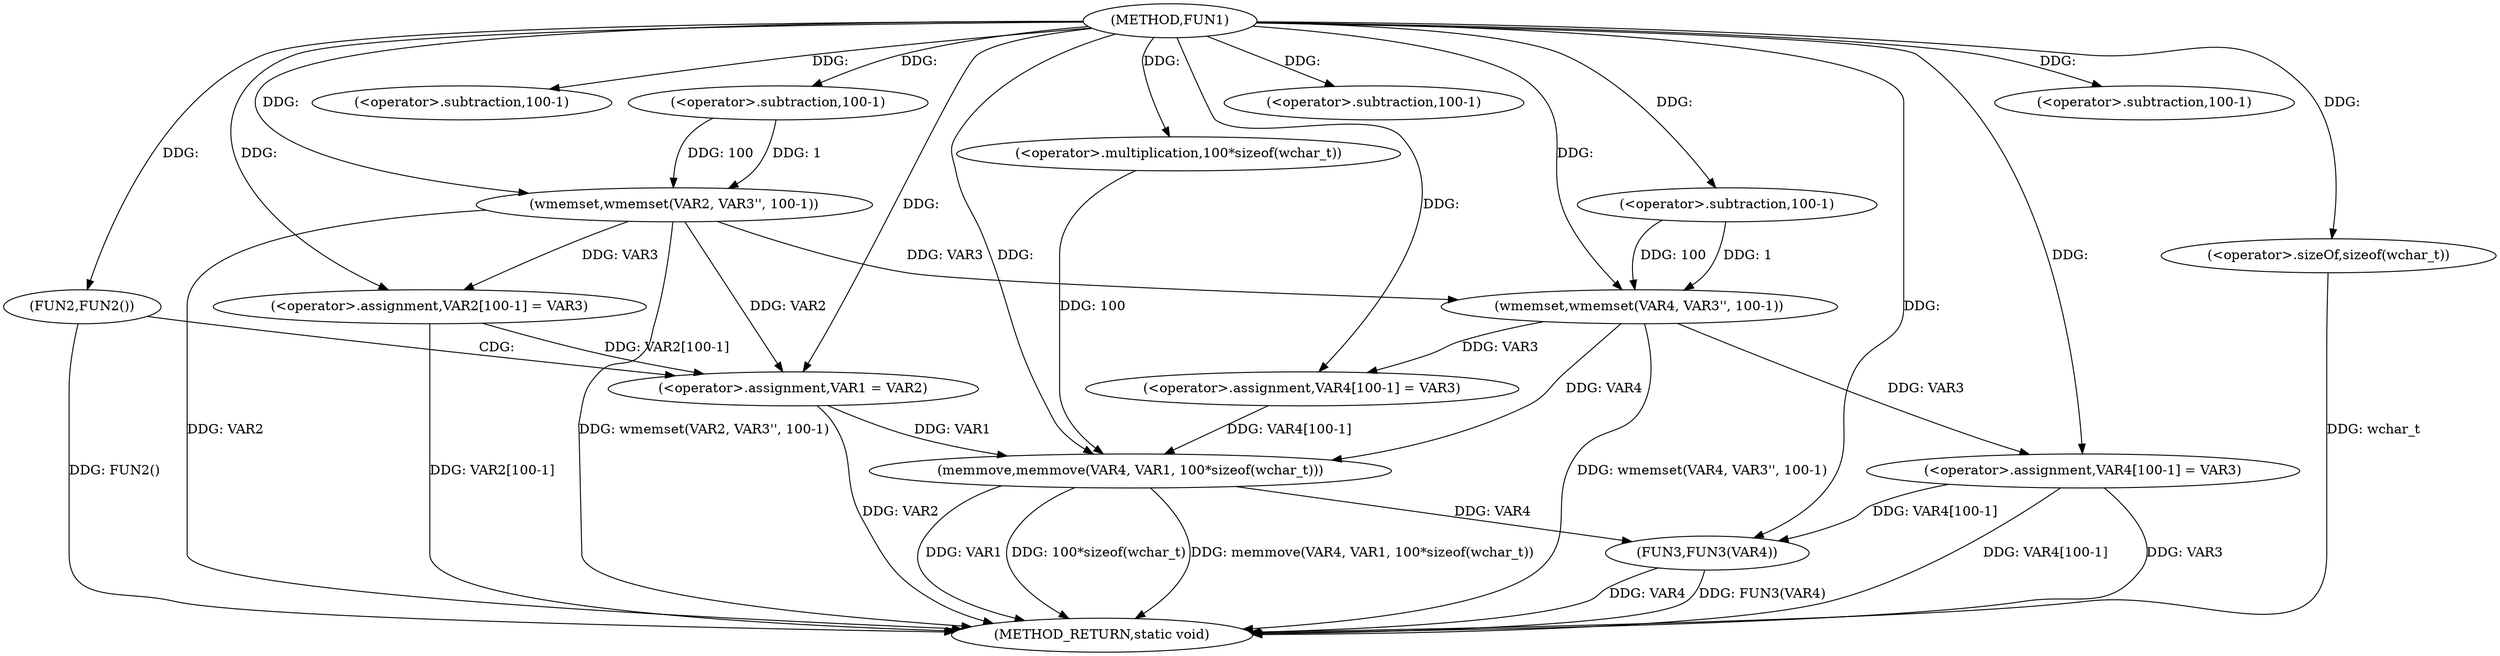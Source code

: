 digraph FUN1 {  
"1000100" [label = "(METHOD,FUN1)" ]
"1000154" [label = "(METHOD_RETURN,static void)" ]
"1000104" [label = "(wmemset,wmemset(VAR2, VAR3'', 100-1))" ]
"1000107" [label = "(<operator>.subtraction,100-1)" ]
"1000110" [label = "(<operator>.assignment,VAR2[100-1] = VAR3)" ]
"1000113" [label = "(<operator>.subtraction,100-1)" ]
"1000118" [label = "(FUN2,FUN2())" ]
"1000120" [label = "(<operator>.assignment,VAR1 = VAR2)" ]
"1000125" [label = "(wmemset,wmemset(VAR4, VAR3'', 100-1))" ]
"1000128" [label = "(<operator>.subtraction,100-1)" ]
"1000131" [label = "(<operator>.assignment,VAR4[100-1] = VAR3)" ]
"1000134" [label = "(<operator>.subtraction,100-1)" ]
"1000138" [label = "(memmove,memmove(VAR4, VAR1, 100*sizeof(wchar_t)))" ]
"1000141" [label = "(<operator>.multiplication,100*sizeof(wchar_t))" ]
"1000143" [label = "(<operator>.sizeOf,sizeof(wchar_t))" ]
"1000145" [label = "(<operator>.assignment,VAR4[100-1] = VAR3)" ]
"1000148" [label = "(<operator>.subtraction,100-1)" ]
"1000152" [label = "(FUN3,FUN3(VAR4))" ]
  "1000125" -> "1000154"  [ label = "DDG: wmemset(VAR4, VAR3'', 100-1)"] 
  "1000145" -> "1000154"  [ label = "DDG: VAR3"] 
  "1000104" -> "1000154"  [ label = "DDG: wmemset(VAR2, VAR3'', 100-1)"] 
  "1000104" -> "1000154"  [ label = "DDG: VAR2"] 
  "1000138" -> "1000154"  [ label = "DDG: 100*sizeof(wchar_t)"] 
  "1000143" -> "1000154"  [ label = "DDG: wchar_t"] 
  "1000152" -> "1000154"  [ label = "DDG: VAR4"] 
  "1000118" -> "1000154"  [ label = "DDG: FUN2()"] 
  "1000138" -> "1000154"  [ label = "DDG: memmove(VAR4, VAR1, 100*sizeof(wchar_t))"] 
  "1000145" -> "1000154"  [ label = "DDG: VAR4[100-1]"] 
  "1000110" -> "1000154"  [ label = "DDG: VAR2[100-1]"] 
  "1000138" -> "1000154"  [ label = "DDG: VAR1"] 
  "1000152" -> "1000154"  [ label = "DDG: FUN3(VAR4)"] 
  "1000120" -> "1000154"  [ label = "DDG: VAR2"] 
  "1000100" -> "1000104"  [ label = "DDG: "] 
  "1000107" -> "1000104"  [ label = "DDG: 100"] 
  "1000107" -> "1000104"  [ label = "DDG: 1"] 
  "1000100" -> "1000107"  [ label = "DDG: "] 
  "1000104" -> "1000110"  [ label = "DDG: VAR3"] 
  "1000100" -> "1000110"  [ label = "DDG: "] 
  "1000100" -> "1000113"  [ label = "DDG: "] 
  "1000100" -> "1000118"  [ label = "DDG: "] 
  "1000104" -> "1000120"  [ label = "DDG: VAR2"] 
  "1000110" -> "1000120"  [ label = "DDG: VAR2[100-1]"] 
  "1000100" -> "1000120"  [ label = "DDG: "] 
  "1000100" -> "1000125"  [ label = "DDG: "] 
  "1000104" -> "1000125"  [ label = "DDG: VAR3"] 
  "1000128" -> "1000125"  [ label = "DDG: 100"] 
  "1000128" -> "1000125"  [ label = "DDG: 1"] 
  "1000100" -> "1000128"  [ label = "DDG: "] 
  "1000125" -> "1000131"  [ label = "DDG: VAR3"] 
  "1000100" -> "1000131"  [ label = "DDG: "] 
  "1000100" -> "1000134"  [ label = "DDG: "] 
  "1000125" -> "1000138"  [ label = "DDG: VAR4"] 
  "1000131" -> "1000138"  [ label = "DDG: VAR4[100-1]"] 
  "1000100" -> "1000138"  [ label = "DDG: "] 
  "1000120" -> "1000138"  [ label = "DDG: VAR1"] 
  "1000141" -> "1000138"  [ label = "DDG: 100"] 
  "1000100" -> "1000141"  [ label = "DDG: "] 
  "1000100" -> "1000143"  [ label = "DDG: "] 
  "1000100" -> "1000145"  [ label = "DDG: "] 
  "1000125" -> "1000145"  [ label = "DDG: VAR3"] 
  "1000100" -> "1000148"  [ label = "DDG: "] 
  "1000138" -> "1000152"  [ label = "DDG: VAR4"] 
  "1000145" -> "1000152"  [ label = "DDG: VAR4[100-1]"] 
  "1000100" -> "1000152"  [ label = "DDG: "] 
  "1000118" -> "1000120"  [ label = "CDG: "] 
}
